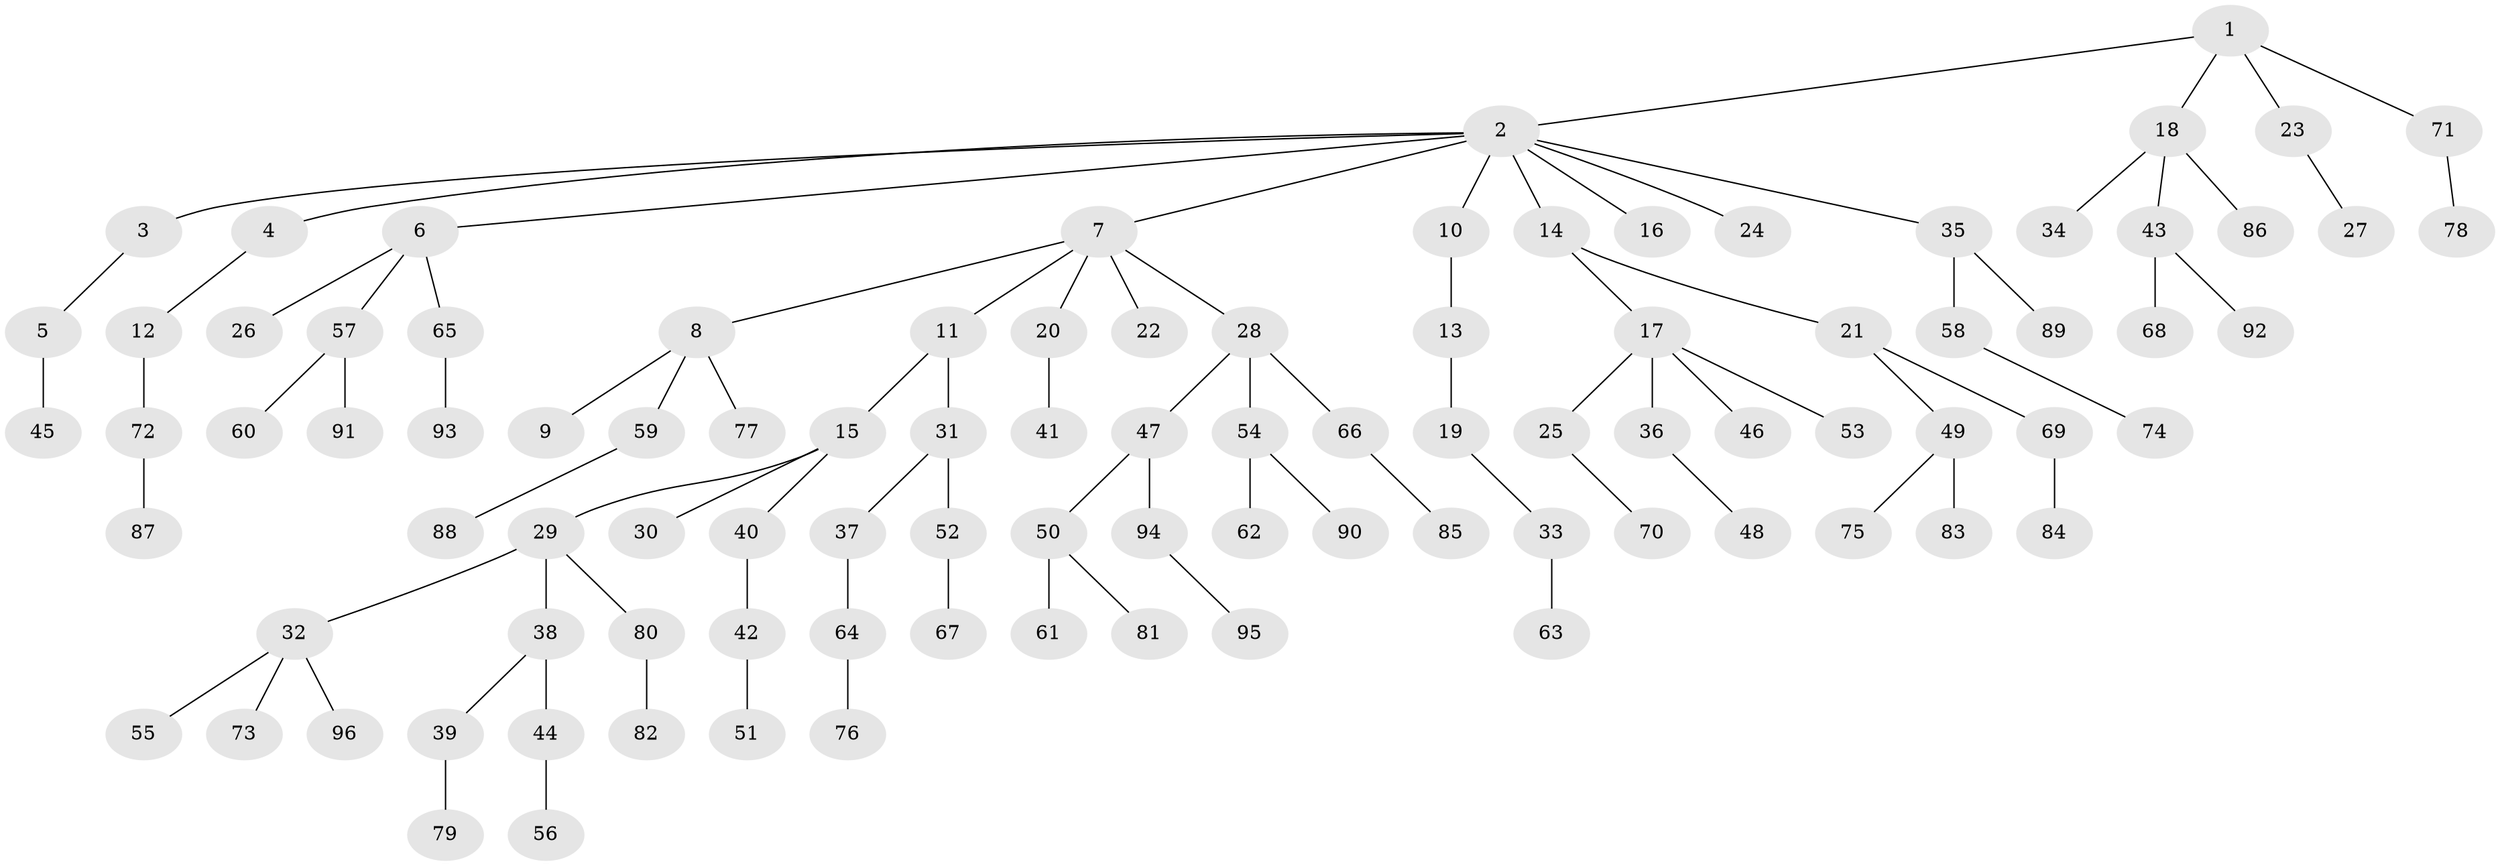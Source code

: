 // Generated by graph-tools (version 1.1) at 2025/11/02/27/25 16:11:25]
// undirected, 96 vertices, 95 edges
graph export_dot {
graph [start="1"]
  node [color=gray90,style=filled];
  1;
  2;
  3;
  4;
  5;
  6;
  7;
  8;
  9;
  10;
  11;
  12;
  13;
  14;
  15;
  16;
  17;
  18;
  19;
  20;
  21;
  22;
  23;
  24;
  25;
  26;
  27;
  28;
  29;
  30;
  31;
  32;
  33;
  34;
  35;
  36;
  37;
  38;
  39;
  40;
  41;
  42;
  43;
  44;
  45;
  46;
  47;
  48;
  49;
  50;
  51;
  52;
  53;
  54;
  55;
  56;
  57;
  58;
  59;
  60;
  61;
  62;
  63;
  64;
  65;
  66;
  67;
  68;
  69;
  70;
  71;
  72;
  73;
  74;
  75;
  76;
  77;
  78;
  79;
  80;
  81;
  82;
  83;
  84;
  85;
  86;
  87;
  88;
  89;
  90;
  91;
  92;
  93;
  94;
  95;
  96;
  1 -- 2;
  1 -- 18;
  1 -- 23;
  1 -- 71;
  2 -- 3;
  2 -- 4;
  2 -- 6;
  2 -- 7;
  2 -- 10;
  2 -- 14;
  2 -- 16;
  2 -- 24;
  2 -- 35;
  3 -- 5;
  4 -- 12;
  5 -- 45;
  6 -- 26;
  6 -- 57;
  6 -- 65;
  7 -- 8;
  7 -- 11;
  7 -- 20;
  7 -- 22;
  7 -- 28;
  8 -- 9;
  8 -- 59;
  8 -- 77;
  10 -- 13;
  11 -- 15;
  11 -- 31;
  12 -- 72;
  13 -- 19;
  14 -- 17;
  14 -- 21;
  15 -- 29;
  15 -- 30;
  15 -- 40;
  17 -- 25;
  17 -- 36;
  17 -- 46;
  17 -- 53;
  18 -- 34;
  18 -- 43;
  18 -- 86;
  19 -- 33;
  20 -- 41;
  21 -- 49;
  21 -- 69;
  23 -- 27;
  25 -- 70;
  28 -- 47;
  28 -- 54;
  28 -- 66;
  29 -- 32;
  29 -- 38;
  29 -- 80;
  31 -- 37;
  31 -- 52;
  32 -- 55;
  32 -- 73;
  32 -- 96;
  33 -- 63;
  35 -- 58;
  35 -- 89;
  36 -- 48;
  37 -- 64;
  38 -- 39;
  38 -- 44;
  39 -- 79;
  40 -- 42;
  42 -- 51;
  43 -- 68;
  43 -- 92;
  44 -- 56;
  47 -- 50;
  47 -- 94;
  49 -- 75;
  49 -- 83;
  50 -- 61;
  50 -- 81;
  52 -- 67;
  54 -- 62;
  54 -- 90;
  57 -- 60;
  57 -- 91;
  58 -- 74;
  59 -- 88;
  64 -- 76;
  65 -- 93;
  66 -- 85;
  69 -- 84;
  71 -- 78;
  72 -- 87;
  80 -- 82;
  94 -- 95;
}
